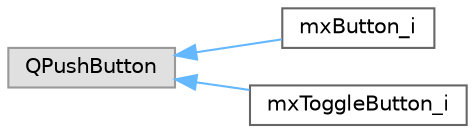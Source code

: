 digraph "类继承关系图"
{
 // LATEX_PDF_SIZE
  bgcolor="transparent";
  edge [fontname=Helvetica,fontsize=10,labelfontname=Helvetica,labelfontsize=10];
  node [fontname=Helvetica,fontsize=10,shape=box,height=0.2,width=0.4];
  rankdir="LR";
  Node0 [label="QPushButton",height=0.2,width=0.4,color="grey60", fillcolor="#E0E0E0", style="filled",tooltip=" "];
  Node0 -> Node1 [dir="back",color="steelblue1",style="solid"];
  Node1 [label="mxButton_i",height=0.2,width=0.4,color="grey40", fillcolor="white", style="filled",URL="$classmx_button__i.html",tooltip=" "];
  Node0 -> Node2 [dir="back",color="steelblue1",style="solid"];
  Node2 [label="mxToggleButton_i",height=0.2,width=0.4,color="grey40", fillcolor="white", style="filled",URL="$classmx_toggle_button__i.html",tooltip=" "];
}
